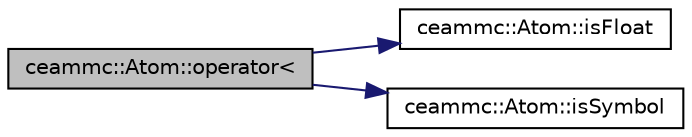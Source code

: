 digraph "ceammc::Atom::operator&lt;"
{
  edge [fontname="Helvetica",fontsize="10",labelfontname="Helvetica",labelfontsize="10"];
  node [fontname="Helvetica",fontsize="10",shape=record];
  rankdir="LR";
  Node1 [label="ceammc::Atom::operator\<",height=0.2,width=0.4,color="black", fillcolor="grey75", style="filled" fontcolor="black"];
  Node1 -> Node2 [color="midnightblue",fontsize="10",style="solid",fontname="Helvetica"];
  Node2 [label="ceammc::Atom::isFloat",height=0.2,width=0.4,color="black", fillcolor="white", style="filled",URL="$classceammc_1_1_atom.html#a0f1cf78bc426ca9563ef73112e1f01ba"];
  Node1 -> Node3 [color="midnightblue",fontsize="10",style="solid",fontname="Helvetica"];
  Node3 [label="ceammc::Atom::isSymbol",height=0.2,width=0.4,color="black", fillcolor="white", style="filled",URL="$classceammc_1_1_atom.html#a2c4bb5cf0db422ac820ffb70f20c4d42"];
}
